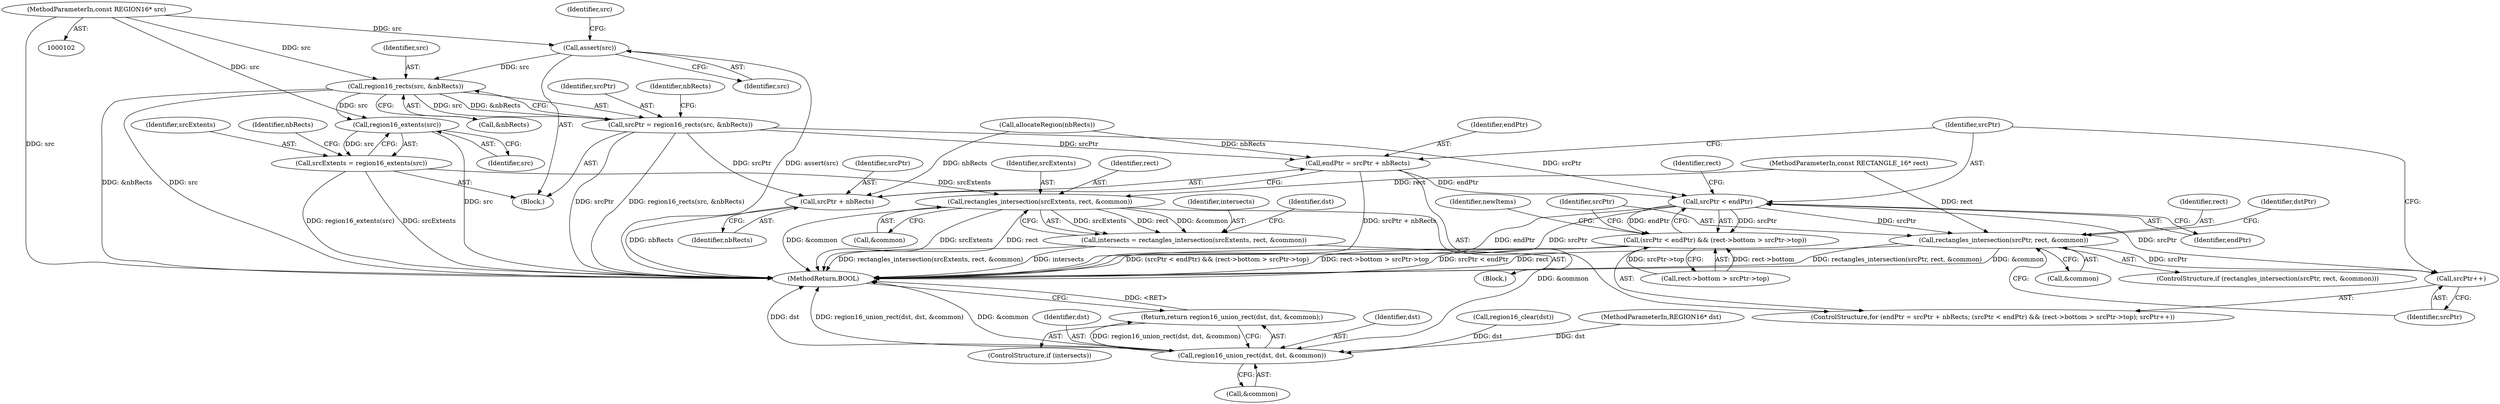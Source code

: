 digraph "0_FreeRDP_fc80ab45621bd966f70594c0b7393ec005a94007_0@API" {
"1000116" [label="(Call,assert(src))"];
"1000104" [label="(MethodParameterIn,const REGION16* src)"];
"1000124" [label="(Call,region16_rects(src, &nbRects))"];
"1000122" [label="(Call,srcPtr = region16_rects(src, &nbRects))"];
"1000191" [label="(Call,endPtr = srcPtr + nbRects)"];
"1000197" [label="(Call,srcPtr < endPtr)"];
"1000196" [label="(Call,(srcPtr < endPtr) && (rect->bottom > srcPtr->top))"];
"1000211" [label="(Call,rectangles_intersection(srcPtr, rect, &common))"];
"1000207" [label="(Call,srcPtr++)"];
"1000193" [label="(Call,srcPtr + nbRects)"];
"1000138" [label="(Call,region16_extents(src))"];
"1000136" [label="(Call,srcExtents = region16_extents(src))"];
"1000148" [label="(Call,rectangles_intersection(srcExtents, rect, &common))"];
"1000146" [label="(Call,intersects = rectangles_intersection(srcExtents, rect, &common))"];
"1000158" [label="(Call,region16_union_rect(dst, dst, &common))"];
"1000157" [label="(Return,return region16_union_rect(dst, dst, &common);)"];
"1000157" [label="(Return,return region16_union_rect(dst, dst, &common);)"];
"1000281" [label="(Identifier,newItems)"];
"1000123" [label="(Identifier,srcPtr)"];
"1000190" [label="(ControlStructure,for (endPtr = srcPtr + nbRects; (srcPtr < endPtr) && (rect->bottom > srcPtr->top); srcPtr++))"];
"1000116" [label="(Call,assert(src))"];
"1000136" [label="(Call,srcExtents = region16_extents(src))"];
"1000192" [label="(Identifier,endPtr)"];
"1000151" [label="(Call,&common)"];
"1000155" [label="(ControlStructure,if (intersects))"];
"1000158" [label="(Call,region16_union_rect(dst, dst, &common))"];
"1000212" [label="(Identifier,srcPtr)"];
"1000148" [label="(Call,rectangles_intersection(srcExtents, rect, &common))"];
"1000144" [label="(Block,)"];
"1000126" [label="(Call,&nbRects)"];
"1000193" [label="(Call,srcPtr + nbRects)"];
"1000159" [label="(Identifier,dst)"];
"1000200" [label="(Call,rect->bottom > srcPtr->top)"];
"1000219" [label="(Identifier,dstPtr)"];
"1000124" [label="(Call,region16_rects(src, &nbRects))"];
"1000138" [label="(Call,region16_extents(src))"];
"1000199" [label="(Identifier,endPtr)"];
"1000125" [label="(Identifier,src)"];
"1000194" [label="(Identifier,srcPtr)"];
"1000142" [label="(Identifier,nbRects)"];
"1000207" [label="(Call,srcPtr++)"];
"1000214" [label="(Call,&common)"];
"1000105" [label="(MethodParameterIn,const RECTANGLE_16* rect)"];
"1000208" [label="(Identifier,srcPtr)"];
"1000341" [label="(MethodReturn,BOOL)"];
"1000196" [label="(Call,(srcPtr < endPtr) && (rect->bottom > srcPtr->top))"];
"1000117" [label="(Identifier,src)"];
"1000137" [label="(Identifier,srcExtents)"];
"1000202" [label="(Identifier,rect)"];
"1000149" [label="(Identifier,srcExtents)"];
"1000210" [label="(ControlStructure,if (rectangles_intersection(srcPtr, rect, &common)))"];
"1000195" [label="(Identifier,nbRects)"];
"1000211" [label="(Call,rectangles_intersection(srcPtr, rect, &common))"];
"1000104" [label="(MethodParameterIn,const REGION16* src)"];
"1000120" [label="(Identifier,src)"];
"1000161" [label="(Call,&common)"];
"1000122" [label="(Call,srcPtr = region16_rects(src, &nbRects))"];
"1000139" [label="(Identifier,src)"];
"1000106" [label="(Block,)"];
"1000150" [label="(Identifier,rect)"];
"1000198" [label="(Identifier,srcPtr)"];
"1000167" [label="(Call,allocateRegion(nbRects))"];
"1000191" [label="(Call,endPtr = srcPtr + nbRects)"];
"1000147" [label="(Identifier,intersects)"];
"1000160" [label="(Identifier,dst)"];
"1000130" [label="(Identifier,nbRects)"];
"1000153" [label="(Call,region16_clear(dst))"];
"1000146" [label="(Call,intersects = rectangles_intersection(srcExtents, rect, &common))"];
"1000197" [label="(Call,srcPtr < endPtr)"];
"1000103" [label="(MethodParameterIn,REGION16* dst)"];
"1000213" [label="(Identifier,rect)"];
"1000154" [label="(Identifier,dst)"];
"1000116" -> "1000106"  [label="AST: "];
"1000116" -> "1000117"  [label="CFG: "];
"1000117" -> "1000116"  [label="AST: "];
"1000120" -> "1000116"  [label="CFG: "];
"1000116" -> "1000341"  [label="DDG: assert(src)"];
"1000104" -> "1000116"  [label="DDG: src"];
"1000116" -> "1000124"  [label="DDG: src"];
"1000104" -> "1000102"  [label="AST: "];
"1000104" -> "1000341"  [label="DDG: src"];
"1000104" -> "1000124"  [label="DDG: src"];
"1000104" -> "1000138"  [label="DDG: src"];
"1000124" -> "1000122"  [label="AST: "];
"1000124" -> "1000126"  [label="CFG: "];
"1000125" -> "1000124"  [label="AST: "];
"1000126" -> "1000124"  [label="AST: "];
"1000122" -> "1000124"  [label="CFG: "];
"1000124" -> "1000341"  [label="DDG: &nbRects"];
"1000124" -> "1000341"  [label="DDG: src"];
"1000124" -> "1000122"  [label="DDG: src"];
"1000124" -> "1000122"  [label="DDG: &nbRects"];
"1000124" -> "1000138"  [label="DDG: src"];
"1000122" -> "1000106"  [label="AST: "];
"1000123" -> "1000122"  [label="AST: "];
"1000130" -> "1000122"  [label="CFG: "];
"1000122" -> "1000341"  [label="DDG: srcPtr"];
"1000122" -> "1000341"  [label="DDG: region16_rects(src, &nbRects)"];
"1000122" -> "1000191"  [label="DDG: srcPtr"];
"1000122" -> "1000193"  [label="DDG: srcPtr"];
"1000122" -> "1000197"  [label="DDG: srcPtr"];
"1000191" -> "1000190"  [label="AST: "];
"1000191" -> "1000193"  [label="CFG: "];
"1000192" -> "1000191"  [label="AST: "];
"1000193" -> "1000191"  [label="AST: "];
"1000198" -> "1000191"  [label="CFG: "];
"1000191" -> "1000341"  [label="DDG: srcPtr + nbRects"];
"1000167" -> "1000191"  [label="DDG: nbRects"];
"1000191" -> "1000197"  [label="DDG: endPtr"];
"1000197" -> "1000196"  [label="AST: "];
"1000197" -> "1000199"  [label="CFG: "];
"1000198" -> "1000197"  [label="AST: "];
"1000199" -> "1000197"  [label="AST: "];
"1000202" -> "1000197"  [label="CFG: "];
"1000196" -> "1000197"  [label="CFG: "];
"1000197" -> "1000341"  [label="DDG: endPtr"];
"1000197" -> "1000341"  [label="DDG: srcPtr"];
"1000197" -> "1000196"  [label="DDG: srcPtr"];
"1000197" -> "1000196"  [label="DDG: endPtr"];
"1000207" -> "1000197"  [label="DDG: srcPtr"];
"1000197" -> "1000211"  [label="DDG: srcPtr"];
"1000196" -> "1000190"  [label="AST: "];
"1000196" -> "1000200"  [label="CFG: "];
"1000200" -> "1000196"  [label="AST: "];
"1000212" -> "1000196"  [label="CFG: "];
"1000281" -> "1000196"  [label="CFG: "];
"1000196" -> "1000341"  [label="DDG: rect->bottom > srcPtr->top"];
"1000196" -> "1000341"  [label="DDG: srcPtr < endPtr"];
"1000196" -> "1000341"  [label="DDG: (srcPtr < endPtr) && (rect->bottom > srcPtr->top)"];
"1000200" -> "1000196"  [label="DDG: rect->bottom"];
"1000200" -> "1000196"  [label="DDG: srcPtr->top"];
"1000211" -> "1000210"  [label="AST: "];
"1000211" -> "1000214"  [label="CFG: "];
"1000212" -> "1000211"  [label="AST: "];
"1000213" -> "1000211"  [label="AST: "];
"1000214" -> "1000211"  [label="AST: "];
"1000219" -> "1000211"  [label="CFG: "];
"1000208" -> "1000211"  [label="CFG: "];
"1000211" -> "1000341"  [label="DDG: &common"];
"1000211" -> "1000341"  [label="DDG: rect"];
"1000211" -> "1000341"  [label="DDG: rectangles_intersection(srcPtr, rect, &common)"];
"1000211" -> "1000207"  [label="DDG: srcPtr"];
"1000105" -> "1000211"  [label="DDG: rect"];
"1000207" -> "1000190"  [label="AST: "];
"1000207" -> "1000208"  [label="CFG: "];
"1000208" -> "1000207"  [label="AST: "];
"1000198" -> "1000207"  [label="CFG: "];
"1000193" -> "1000195"  [label="CFG: "];
"1000194" -> "1000193"  [label="AST: "];
"1000195" -> "1000193"  [label="AST: "];
"1000193" -> "1000341"  [label="DDG: nbRects"];
"1000167" -> "1000193"  [label="DDG: nbRects"];
"1000138" -> "1000136"  [label="AST: "];
"1000138" -> "1000139"  [label="CFG: "];
"1000139" -> "1000138"  [label="AST: "];
"1000136" -> "1000138"  [label="CFG: "];
"1000138" -> "1000341"  [label="DDG: src"];
"1000138" -> "1000136"  [label="DDG: src"];
"1000136" -> "1000106"  [label="AST: "];
"1000137" -> "1000136"  [label="AST: "];
"1000142" -> "1000136"  [label="CFG: "];
"1000136" -> "1000341"  [label="DDG: region16_extents(src)"];
"1000136" -> "1000341"  [label="DDG: srcExtents"];
"1000136" -> "1000148"  [label="DDG: srcExtents"];
"1000148" -> "1000146"  [label="AST: "];
"1000148" -> "1000151"  [label="CFG: "];
"1000149" -> "1000148"  [label="AST: "];
"1000150" -> "1000148"  [label="AST: "];
"1000151" -> "1000148"  [label="AST: "];
"1000146" -> "1000148"  [label="CFG: "];
"1000148" -> "1000341"  [label="DDG: &common"];
"1000148" -> "1000341"  [label="DDG: srcExtents"];
"1000148" -> "1000341"  [label="DDG: rect"];
"1000148" -> "1000146"  [label="DDG: srcExtents"];
"1000148" -> "1000146"  [label="DDG: rect"];
"1000148" -> "1000146"  [label="DDG: &common"];
"1000105" -> "1000148"  [label="DDG: rect"];
"1000148" -> "1000158"  [label="DDG: &common"];
"1000146" -> "1000144"  [label="AST: "];
"1000147" -> "1000146"  [label="AST: "];
"1000154" -> "1000146"  [label="CFG: "];
"1000146" -> "1000341"  [label="DDG: rectangles_intersection(srcExtents, rect, &common)"];
"1000146" -> "1000341"  [label="DDG: intersects"];
"1000158" -> "1000157"  [label="AST: "];
"1000158" -> "1000161"  [label="CFG: "];
"1000159" -> "1000158"  [label="AST: "];
"1000160" -> "1000158"  [label="AST: "];
"1000161" -> "1000158"  [label="AST: "];
"1000157" -> "1000158"  [label="CFG: "];
"1000158" -> "1000341"  [label="DDG: dst"];
"1000158" -> "1000341"  [label="DDG: region16_union_rect(dst, dst, &common)"];
"1000158" -> "1000341"  [label="DDG: &common"];
"1000158" -> "1000157"  [label="DDG: region16_union_rect(dst, dst, &common)"];
"1000153" -> "1000158"  [label="DDG: dst"];
"1000103" -> "1000158"  [label="DDG: dst"];
"1000157" -> "1000155"  [label="AST: "];
"1000341" -> "1000157"  [label="CFG: "];
"1000157" -> "1000341"  [label="DDG: <RET>"];
}
